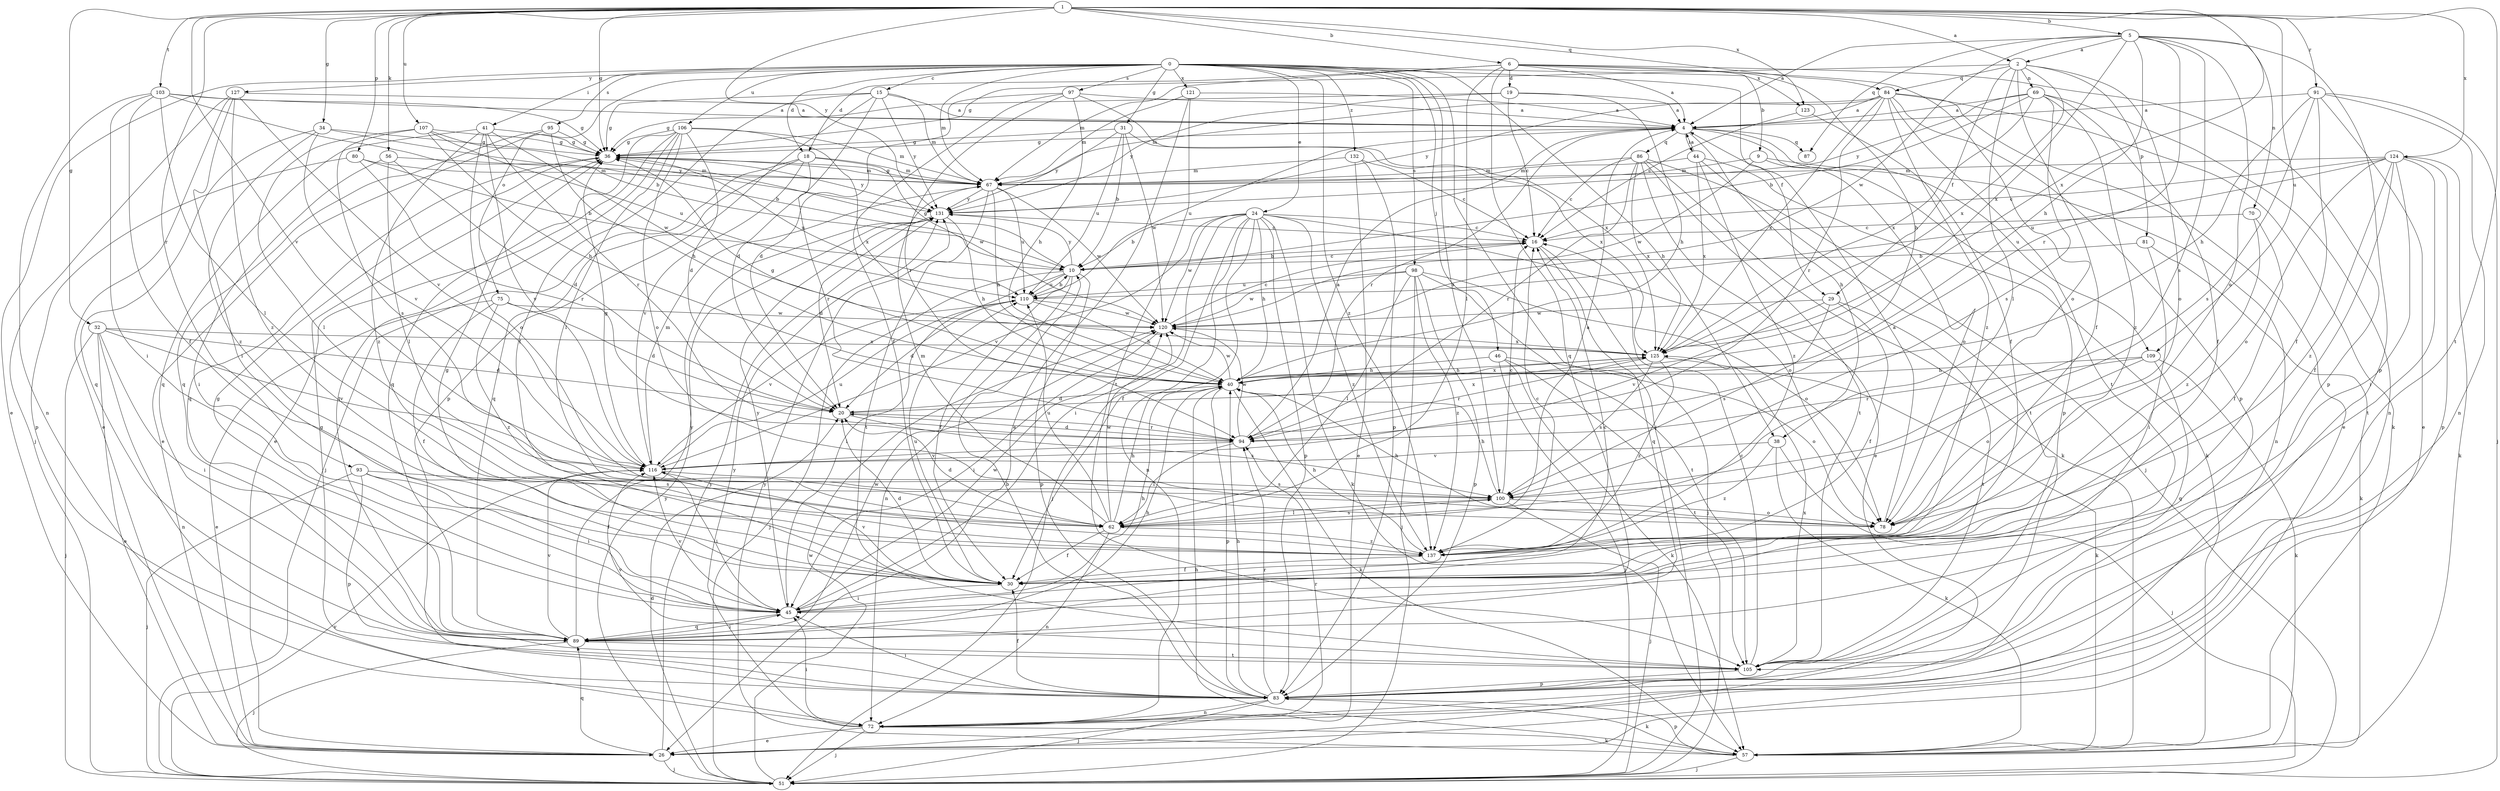 strict digraph  {
0;
1;
2;
4;
5;
6;
9;
10;
15;
16;
18;
19;
20;
24;
26;
29;
30;
31;
32;
34;
36;
38;
40;
41;
44;
45;
46;
51;
56;
57;
62;
67;
69;
70;
72;
75;
78;
80;
81;
83;
84;
86;
87;
89;
91;
93;
94;
95;
97;
98;
100;
103;
105;
106;
107;
109;
110;
116;
120;
121;
123;
124;
125;
127;
131;
132;
137;
0 -> 15  [label=c];
0 -> 18  [label=d];
0 -> 24  [label=e];
0 -> 26  [label=e];
0 -> 29  [label=f];
0 -> 31  [label=g];
0 -> 38  [label=h];
0 -> 41  [label=i];
0 -> 46  [label=j];
0 -> 51  [label=j];
0 -> 67  [label=m];
0 -> 75  [label=o];
0 -> 95  [label=s];
0 -> 97  [label=s];
0 -> 98  [label=s];
0 -> 100  [label=s];
0 -> 106  [label=u];
0 -> 121  [label=x];
0 -> 123  [label=x];
0 -> 127  [label=y];
0 -> 132  [label=z];
0 -> 137  [label=z];
1 -> 2  [label=a];
1 -> 5  [label=b];
1 -> 6  [label=b];
1 -> 32  [label=g];
1 -> 34  [label=g];
1 -> 36  [label=g];
1 -> 56  [label=k];
1 -> 80  [label=p];
1 -> 84  [label=q];
1 -> 91  [label=r];
1 -> 93  [label=r];
1 -> 103  [label=t];
1 -> 105  [label=t];
1 -> 107  [label=u];
1 -> 109  [label=u];
1 -> 116  [label=v];
1 -> 123  [label=x];
1 -> 124  [label=x];
1 -> 125  [label=x];
1 -> 131  [label=y];
2 -> 29  [label=f];
2 -> 30  [label=f];
2 -> 36  [label=g];
2 -> 62  [label=l];
2 -> 69  [label=n];
2 -> 78  [label=o];
2 -> 81  [label=p];
2 -> 84  [label=q];
2 -> 125  [label=x];
4 -> 36  [label=g];
4 -> 38  [label=h];
4 -> 44  [label=i];
4 -> 83  [label=p];
4 -> 86  [label=q];
4 -> 87  [label=q];
4 -> 94  [label=r];
4 -> 109  [label=u];
4 -> 110  [label=u];
5 -> 2  [label=a];
5 -> 4  [label=a];
5 -> 40  [label=h];
5 -> 70  [label=n];
5 -> 78  [label=o];
5 -> 83  [label=p];
5 -> 87  [label=q];
5 -> 94  [label=r];
5 -> 100  [label=s];
5 -> 120  [label=w];
5 -> 125  [label=x];
6 -> 4  [label=a];
6 -> 9  [label=b];
6 -> 18  [label=d];
6 -> 19  [label=d];
6 -> 40  [label=h];
6 -> 62  [label=l];
6 -> 67  [label=m];
6 -> 78  [label=o];
6 -> 83  [label=p];
6 -> 89  [label=q];
9 -> 67  [label=m];
9 -> 72  [label=n];
9 -> 78  [label=o];
9 -> 120  [label=w];
10 -> 16  [label=c];
10 -> 30  [label=f];
10 -> 36  [label=g];
10 -> 45  [label=i];
10 -> 51  [label=j];
10 -> 72  [label=n];
10 -> 83  [label=p];
10 -> 110  [label=u];
10 -> 131  [label=y];
15 -> 4  [label=a];
15 -> 20  [label=d];
15 -> 30  [label=f];
15 -> 36  [label=g];
15 -> 67  [label=m];
15 -> 83  [label=p];
15 -> 131  [label=y];
16 -> 10  [label=b];
16 -> 51  [label=j];
16 -> 89  [label=q];
18 -> 51  [label=j];
18 -> 67  [label=m];
18 -> 89  [label=q];
18 -> 94  [label=r];
18 -> 116  [label=v];
18 -> 120  [label=w];
19 -> 4  [label=a];
19 -> 16  [label=c];
19 -> 36  [label=g];
19 -> 40  [label=h];
19 -> 131  [label=y];
20 -> 94  [label=r];
20 -> 100  [label=s];
20 -> 125  [label=x];
24 -> 10  [label=b];
24 -> 16  [label=c];
24 -> 30  [label=f];
24 -> 40  [label=h];
24 -> 45  [label=i];
24 -> 51  [label=j];
24 -> 57  [label=k];
24 -> 72  [label=n];
24 -> 78  [label=o];
24 -> 83  [label=p];
24 -> 116  [label=v];
24 -> 120  [label=w];
24 -> 137  [label=z];
26 -> 51  [label=j];
26 -> 89  [label=q];
26 -> 131  [label=y];
29 -> 30  [label=f];
29 -> 100  [label=s];
29 -> 105  [label=t];
29 -> 116  [label=v];
29 -> 120  [label=w];
30 -> 20  [label=d];
30 -> 36  [label=g];
30 -> 45  [label=i];
30 -> 110  [label=u];
30 -> 116  [label=v];
31 -> 10  [label=b];
31 -> 36  [label=g];
31 -> 110  [label=u];
31 -> 120  [label=w];
31 -> 125  [label=x];
31 -> 131  [label=y];
32 -> 20  [label=d];
32 -> 26  [label=e];
32 -> 45  [label=i];
32 -> 51  [label=j];
32 -> 72  [label=n];
32 -> 116  [label=v];
32 -> 125  [label=x];
34 -> 10  [label=b];
34 -> 36  [label=g];
34 -> 89  [label=q];
34 -> 116  [label=v];
34 -> 137  [label=z];
36 -> 67  [label=m];
36 -> 89  [label=q];
36 -> 110  [label=u];
36 -> 131  [label=y];
38 -> 51  [label=j];
38 -> 57  [label=k];
38 -> 116  [label=v];
38 -> 137  [label=z];
40 -> 20  [label=d];
40 -> 36  [label=g];
40 -> 57  [label=k];
40 -> 83  [label=p];
40 -> 120  [label=w];
40 -> 125  [label=x];
41 -> 36  [label=g];
41 -> 78  [label=o];
41 -> 89  [label=q];
41 -> 94  [label=r];
41 -> 116  [label=v];
41 -> 120  [label=w];
41 -> 137  [label=z];
44 -> 4  [label=a];
44 -> 57  [label=k];
44 -> 67  [label=m];
44 -> 105  [label=t];
44 -> 125  [label=x];
44 -> 137  [label=z];
45 -> 16  [label=c];
45 -> 40  [label=h];
45 -> 89  [label=q];
45 -> 116  [label=v];
45 -> 120  [label=w];
45 -> 131  [label=y];
46 -> 40  [label=h];
46 -> 51  [label=j];
46 -> 57  [label=k];
46 -> 78  [label=o];
46 -> 105  [label=t];
51 -> 20  [label=d];
51 -> 116  [label=v];
51 -> 120  [label=w];
51 -> 131  [label=y];
56 -> 20  [label=d];
56 -> 45  [label=i];
56 -> 62  [label=l];
56 -> 67  [label=m];
57 -> 40  [label=h];
57 -> 51  [label=j];
57 -> 83  [label=p];
57 -> 131  [label=y];
62 -> 4  [label=a];
62 -> 20  [label=d];
62 -> 30  [label=f];
62 -> 40  [label=h];
62 -> 67  [label=m];
62 -> 72  [label=n];
62 -> 100  [label=s];
62 -> 110  [label=u];
62 -> 120  [label=w];
62 -> 137  [label=z];
67 -> 36  [label=g];
67 -> 40  [label=h];
67 -> 105  [label=t];
67 -> 110  [label=u];
67 -> 120  [label=w];
67 -> 131  [label=y];
69 -> 4  [label=a];
69 -> 10  [label=b];
69 -> 30  [label=f];
69 -> 72  [label=n];
69 -> 100  [label=s];
69 -> 125  [label=x];
69 -> 131  [label=y];
69 -> 137  [label=z];
70 -> 16  [label=c];
70 -> 30  [label=f];
70 -> 137  [label=z];
72 -> 26  [label=e];
72 -> 45  [label=i];
72 -> 51  [label=j];
72 -> 57  [label=k];
72 -> 94  [label=r];
72 -> 131  [label=y];
75 -> 20  [label=d];
75 -> 26  [label=e];
75 -> 30  [label=f];
75 -> 120  [label=w];
75 -> 137  [label=z];
78 -> 4  [label=a];
78 -> 40  [label=h];
80 -> 10  [label=b];
80 -> 67  [label=m];
80 -> 83  [label=p];
80 -> 94  [label=r];
81 -> 10  [label=b];
81 -> 45  [label=i];
81 -> 57  [label=k];
83 -> 10  [label=b];
83 -> 30  [label=f];
83 -> 36  [label=g];
83 -> 40  [label=h];
83 -> 45  [label=i];
83 -> 51  [label=j];
83 -> 57  [label=k];
83 -> 72  [label=n];
83 -> 94  [label=r];
84 -> 4  [label=a];
84 -> 26  [label=e];
84 -> 57  [label=k];
84 -> 67  [label=m];
84 -> 83  [label=p];
84 -> 94  [label=r];
84 -> 105  [label=t];
84 -> 125  [label=x];
84 -> 131  [label=y];
84 -> 137  [label=z];
86 -> 16  [label=c];
86 -> 26  [label=e];
86 -> 51  [label=j];
86 -> 57  [label=k];
86 -> 67  [label=m];
86 -> 94  [label=r];
86 -> 105  [label=t];
86 -> 125  [label=x];
89 -> 36  [label=g];
89 -> 40  [label=h];
89 -> 45  [label=i];
89 -> 51  [label=j];
89 -> 105  [label=t];
89 -> 116  [label=v];
89 -> 120  [label=w];
89 -> 131  [label=y];
91 -> 4  [label=a];
91 -> 26  [label=e];
91 -> 30  [label=f];
91 -> 40  [label=h];
91 -> 51  [label=j];
91 -> 72  [label=n];
91 -> 100  [label=s];
93 -> 30  [label=f];
93 -> 45  [label=i];
93 -> 51  [label=j];
93 -> 83  [label=p];
93 -> 100  [label=s];
94 -> 4  [label=a];
94 -> 20  [label=d];
94 -> 62  [label=l];
94 -> 116  [label=v];
94 -> 120  [label=w];
95 -> 26  [label=e];
95 -> 36  [label=g];
95 -> 40  [label=h];
95 -> 89  [label=q];
97 -> 4  [label=a];
97 -> 20  [label=d];
97 -> 30  [label=f];
97 -> 40  [label=h];
97 -> 94  [label=r];
97 -> 125  [label=x];
98 -> 51  [label=j];
98 -> 62  [label=l];
98 -> 78  [label=o];
98 -> 83  [label=p];
98 -> 105  [label=t];
98 -> 110  [label=u];
98 -> 120  [label=w];
98 -> 137  [label=z];
100 -> 16  [label=c];
100 -> 40  [label=h];
100 -> 51  [label=j];
100 -> 62  [label=l];
100 -> 78  [label=o];
103 -> 4  [label=a];
103 -> 10  [label=b];
103 -> 30  [label=f];
103 -> 36  [label=g];
103 -> 45  [label=i];
103 -> 62  [label=l];
103 -> 72  [label=n];
105 -> 16  [label=c];
105 -> 83  [label=p];
105 -> 116  [label=v];
105 -> 125  [label=x];
106 -> 20  [label=d];
106 -> 26  [label=e];
106 -> 36  [label=g];
106 -> 62  [label=l];
106 -> 67  [label=m];
106 -> 78  [label=o];
106 -> 89  [label=q];
106 -> 105  [label=t];
106 -> 125  [label=x];
107 -> 36  [label=g];
107 -> 40  [label=h];
107 -> 62  [label=l];
107 -> 100  [label=s];
107 -> 110  [label=u];
107 -> 131  [label=y];
109 -> 40  [label=h];
109 -> 57  [label=k];
109 -> 78  [label=o];
109 -> 89  [label=q];
109 -> 94  [label=r];
110 -> 10  [label=b];
110 -> 20  [label=d];
110 -> 40  [label=h];
110 -> 116  [label=v];
110 -> 120  [label=w];
116 -> 36  [label=g];
116 -> 45  [label=i];
116 -> 67  [label=m];
116 -> 100  [label=s];
116 -> 110  [label=u];
120 -> 16  [label=c];
120 -> 45  [label=i];
120 -> 125  [label=x];
121 -> 4  [label=a];
121 -> 26  [label=e];
121 -> 67  [label=m];
121 -> 105  [label=t];
123 -> 16  [label=c];
123 -> 30  [label=f];
124 -> 16  [label=c];
124 -> 30  [label=f];
124 -> 45  [label=i];
124 -> 57  [label=k];
124 -> 67  [label=m];
124 -> 78  [label=o];
124 -> 83  [label=p];
124 -> 105  [label=t];
124 -> 110  [label=u];
124 -> 137  [label=z];
125 -> 40  [label=h];
125 -> 57  [label=k];
125 -> 94  [label=r];
125 -> 100  [label=s];
125 -> 137  [label=z];
127 -> 4  [label=a];
127 -> 26  [label=e];
127 -> 45  [label=i];
127 -> 51  [label=j];
127 -> 116  [label=v];
127 -> 137  [label=z];
131 -> 16  [label=c];
131 -> 20  [label=d];
131 -> 40  [label=h];
132 -> 16  [label=c];
132 -> 26  [label=e];
132 -> 67  [label=m];
132 -> 83  [label=p];
137 -> 16  [label=c];
137 -> 30  [label=f];
137 -> 40  [label=h];
}
